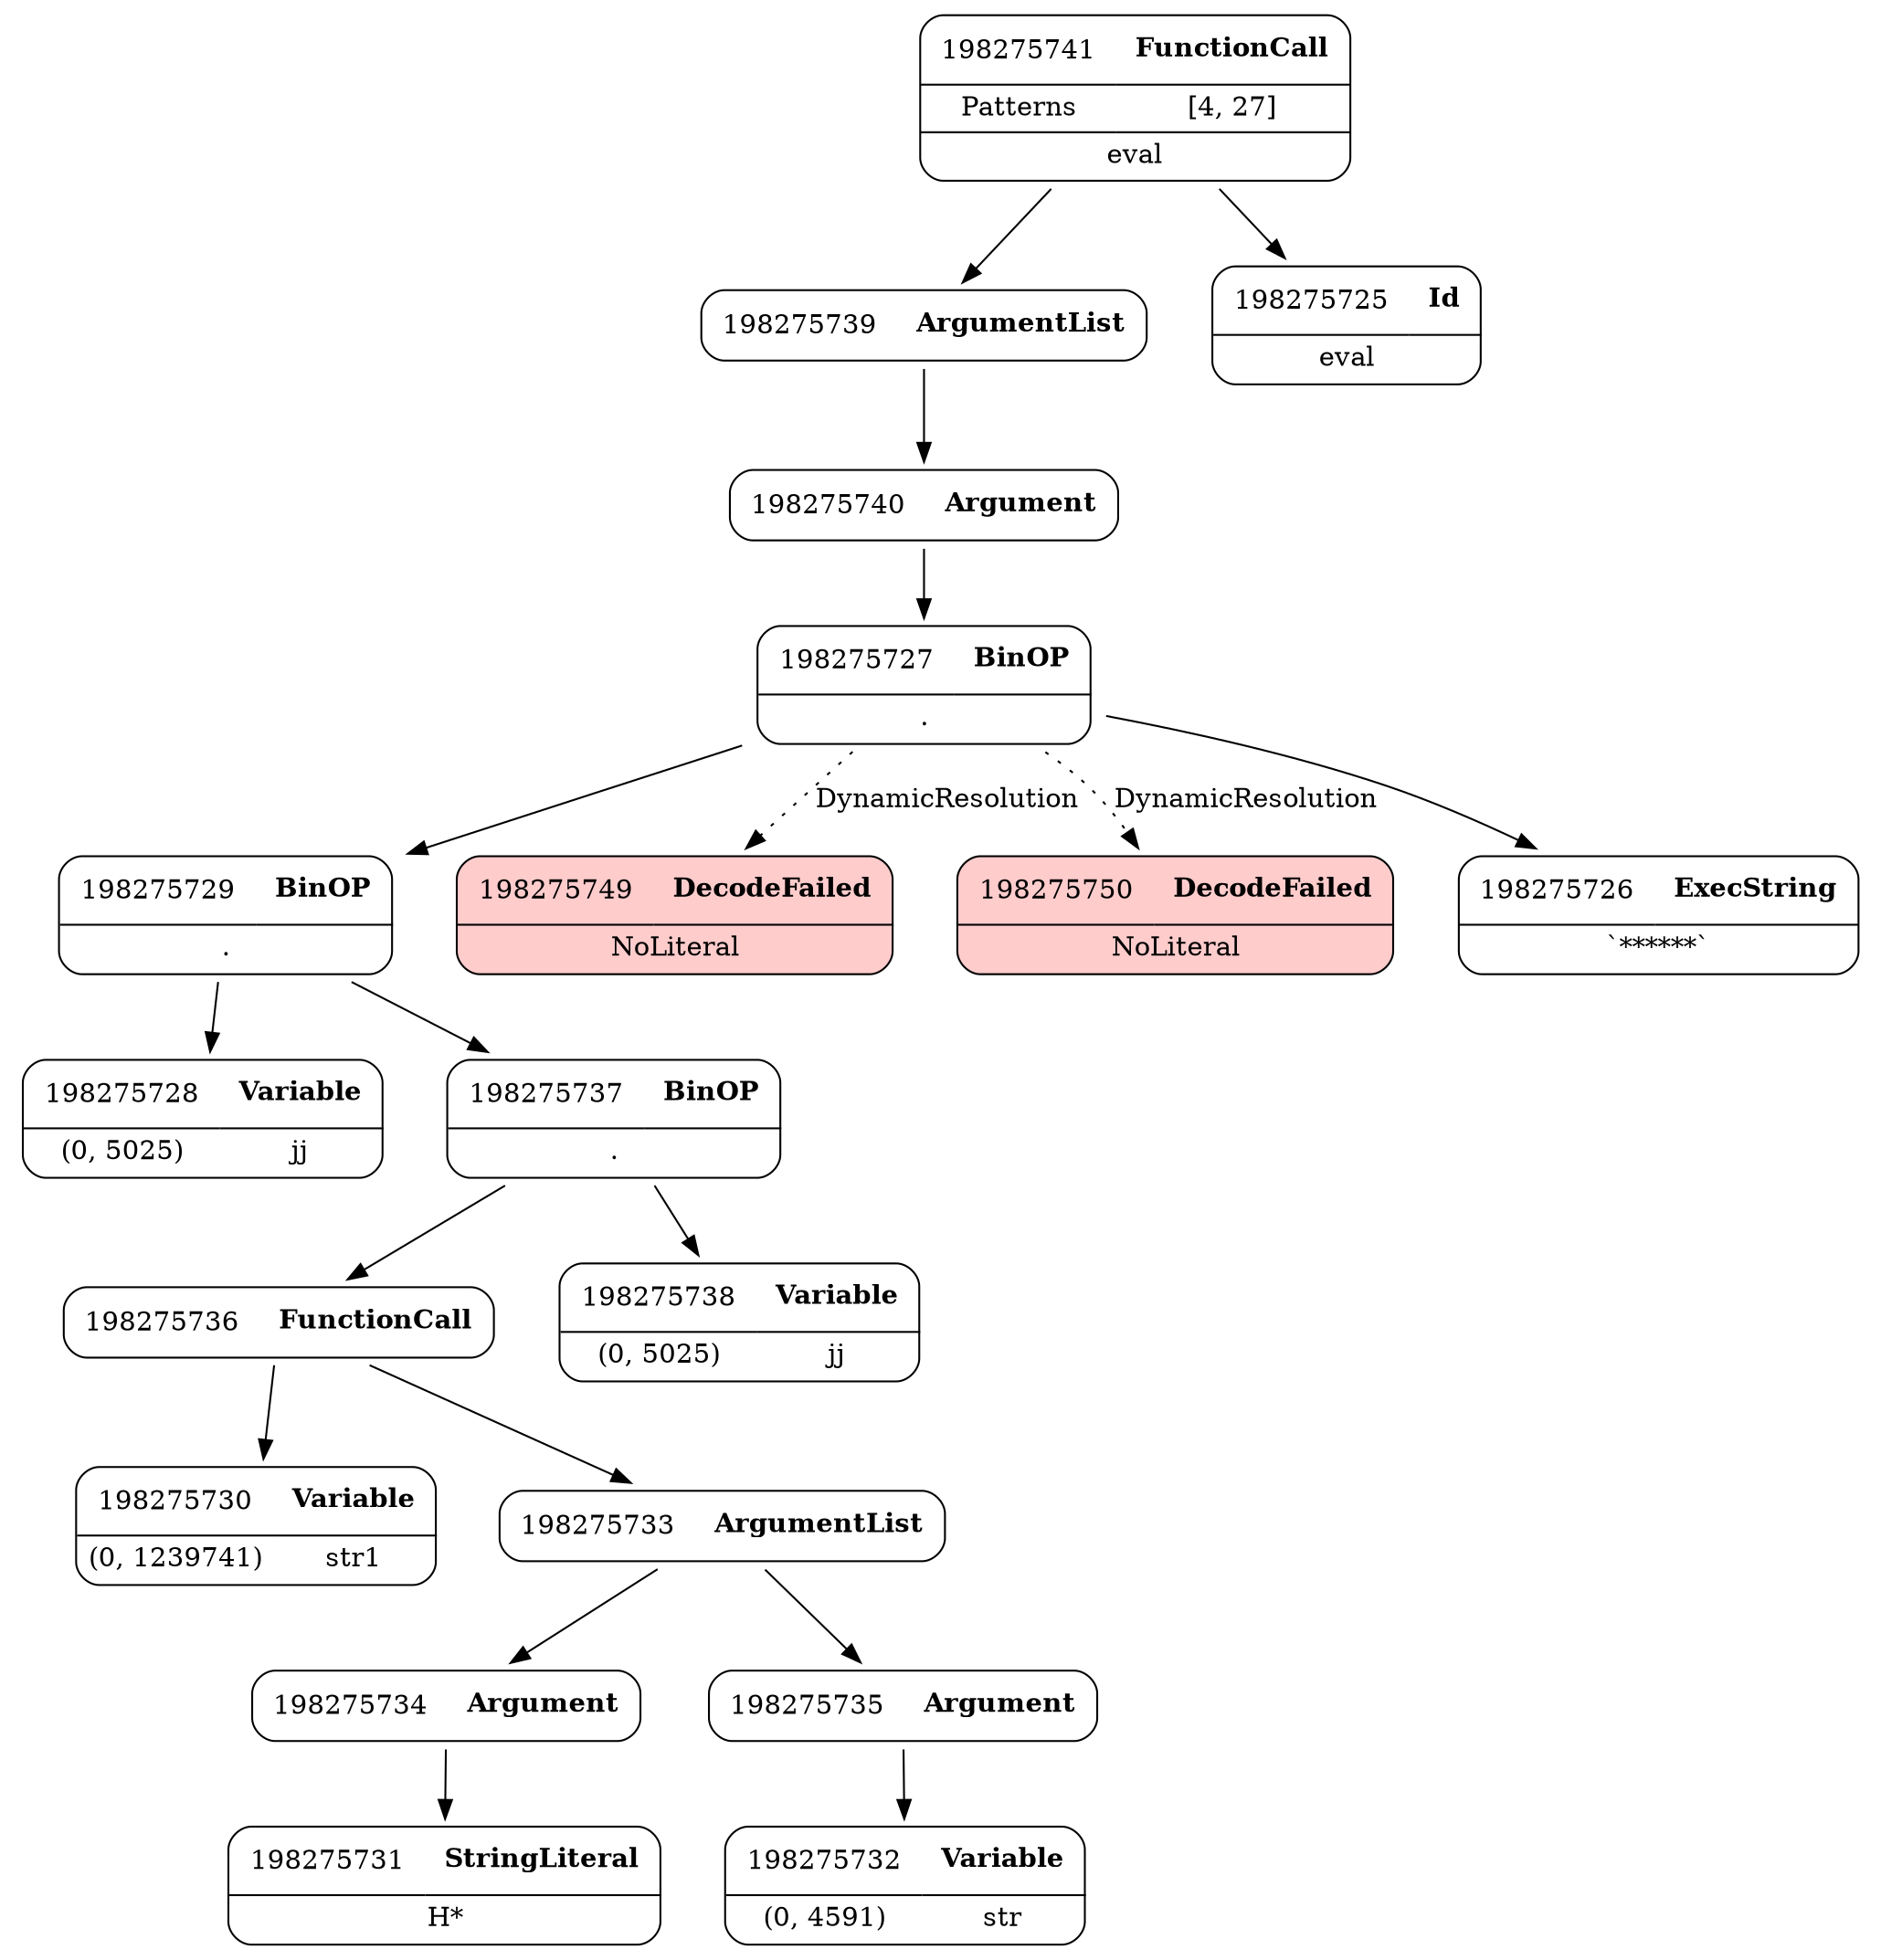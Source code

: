 digraph ast {
node [shape=none];
198275729 [label=<<TABLE border='1' cellspacing='0' cellpadding='10' style='rounded' ><TR><TD border='0'>198275729</TD><TD border='0'><B>BinOP</B></TD></TR><HR/><TR><TD border='0' cellpadding='5' colspan='2'>.</TD></TR></TABLE>>];
198275729 -> 198275728 [weight=2];
198275729 -> 198275737 [weight=2];
198275728 [label=<<TABLE border='1' cellspacing='0' cellpadding='10' style='rounded' ><TR><TD border='0'>198275728</TD><TD border='0'><B>Variable</B></TD></TR><HR/><TR><TD border='0' cellpadding='5'>(0, 5025)</TD><TD border='0' cellpadding='5'>jj</TD></TR></TABLE>>];
198275731 [label=<<TABLE border='1' cellspacing='0' cellpadding='10' style='rounded' ><TR><TD border='0'>198275731</TD><TD border='0'><B>StringLiteral</B></TD></TR><HR/><TR><TD border='0' cellpadding='5' colspan='2'>H*</TD></TR></TABLE>>];
198275730 [label=<<TABLE border='1' cellspacing='0' cellpadding='10' style='rounded' ><TR><TD border='0'>198275730</TD><TD border='0'><B>Variable</B></TD></TR><HR/><TR><TD border='0' cellpadding='5'>(0, 1239741)</TD><TD border='0' cellpadding='5'>str1</TD></TR></TABLE>>];
198275733 [label=<<TABLE border='1' cellspacing='0' cellpadding='10' style='rounded' ><TR><TD border='0'>198275733</TD><TD border='0'><B>ArgumentList</B></TD></TR></TABLE>>];
198275733 -> 198275734 [weight=2];
198275733 -> 198275735 [weight=2];
198275732 [label=<<TABLE border='1' cellspacing='0' cellpadding='10' style='rounded' ><TR><TD border='0'>198275732</TD><TD border='0'><B>Variable</B></TD></TR><HR/><TR><TD border='0' cellpadding='5'>(0, 4591)</TD><TD border='0' cellpadding='5'>str</TD></TR></TABLE>>];
198275735 [label=<<TABLE border='1' cellspacing='0' cellpadding='10' style='rounded' ><TR><TD border='0'>198275735</TD><TD border='0'><B>Argument</B></TD></TR></TABLE>>];
198275735 -> 198275732 [weight=2];
198275734 [label=<<TABLE border='1' cellspacing='0' cellpadding='10' style='rounded' ><TR><TD border='0'>198275734</TD><TD border='0'><B>Argument</B></TD></TR></TABLE>>];
198275734 -> 198275731 [weight=2];
198275737 [label=<<TABLE border='1' cellspacing='0' cellpadding='10' style='rounded' ><TR><TD border='0'>198275737</TD><TD border='0'><B>BinOP</B></TD></TR><HR/><TR><TD border='0' cellpadding='5' colspan='2'>.</TD></TR></TABLE>>];
198275737 -> 198275736 [weight=2];
198275737 -> 198275738 [weight=2];
198275736 [label=<<TABLE border='1' cellspacing='0' cellpadding='10' style='rounded' ><TR><TD border='0'>198275736</TD><TD border='0'><B>FunctionCall</B></TD></TR></TABLE>>];
198275736 -> 198275730 [weight=2];
198275736 -> 198275733 [weight=2];
198275739 [label=<<TABLE border='1' cellspacing='0' cellpadding='10' style='rounded' ><TR><TD border='0'>198275739</TD><TD border='0'><B>ArgumentList</B></TD></TR></TABLE>>];
198275739 -> 198275740 [weight=2];
198275738 [label=<<TABLE border='1' cellspacing='0' cellpadding='10' style='rounded' ><TR><TD border='0'>198275738</TD><TD border='0'><B>Variable</B></TD></TR><HR/><TR><TD border='0' cellpadding='5'>(0, 5025)</TD><TD border='0' cellpadding='5'>jj</TD></TR></TABLE>>];
198275741 [label=<<TABLE border='1' cellspacing='0' cellpadding='10' style='rounded' ><TR><TD border='0'>198275741</TD><TD border='0'><B>FunctionCall</B></TD></TR><HR/><TR><TD border='0' cellpadding='5'>Patterns</TD><TD border='0' cellpadding='5'>[4, 27]</TD></TR><HR/><TR><TD border='0' cellpadding='5' colspan='2'>eval</TD></TR></TABLE>>];
198275741 -> 198275725 [weight=2];
198275741 -> 198275739 [weight=2];
198275740 [label=<<TABLE border='1' cellspacing='0' cellpadding='10' style='rounded' ><TR><TD border='0'>198275740</TD><TD border='0'><B>Argument</B></TD></TR></TABLE>>];
198275740 -> 198275727 [weight=2];
198275749 [label=<<TABLE border='1' cellspacing='0' cellpadding='10' style='rounded' bgcolor='#FFCCCC' ><TR><TD border='0'>198275749</TD><TD border='0'><B>DecodeFailed</B></TD></TR><HR/><TR><TD border='0' cellpadding='5' colspan='2'>NoLiteral</TD></TR></TABLE>>];
198275750 [label=<<TABLE border='1' cellspacing='0' cellpadding='10' style='rounded' bgcolor='#FFCCCC' ><TR><TD border='0'>198275750</TD><TD border='0'><B>DecodeFailed</B></TD></TR><HR/><TR><TD border='0' cellpadding='5' colspan='2'>NoLiteral</TD></TR></TABLE>>];
198275725 [label=<<TABLE border='1' cellspacing='0' cellpadding='10' style='rounded' ><TR><TD border='0'>198275725</TD><TD border='0'><B>Id</B></TD></TR><HR/><TR><TD border='0' cellpadding='5' colspan='2'>eval</TD></TR></TABLE>>];
198275727 [label=<<TABLE border='1' cellspacing='0' cellpadding='10' style='rounded' ><TR><TD border='0'>198275727</TD><TD border='0'><B>BinOP</B></TD></TR><HR/><TR><TD border='0' cellpadding='5' colspan='2'>.</TD></TR></TABLE>>];
198275727 -> 198275726 [weight=2];
198275727 -> 198275729 [weight=2];
198275727 -> 198275749 [style=dotted,label=DynamicResolution];
198275727 -> 198275750 [style=dotted,label=DynamicResolution];
198275726 [label=<<TABLE border='1' cellspacing='0' cellpadding='10' style='rounded' ><TR><TD border='0'>198275726</TD><TD border='0'><B>ExecString</B></TD></TR><HR/><TR><TD border='0' cellpadding='5' colspan='2'>`******`</TD></TR></TABLE>>];
}
